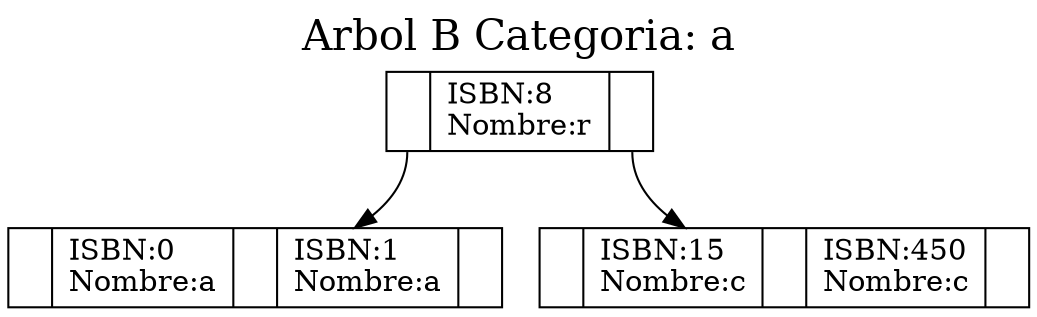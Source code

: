 digraph g { 
 graph[label="Arbol B Categoria: a", labelloc=t, fontsize=20, compound=true]; node [shape=record];
Nodo1124103769[label="<P0>| ISBN:8\lNombre:r|<P1>"];
Nodo1496245727[label="<P0>| ISBN:0\lNombre:a|<P1>| ISBN:1\lNombre:a|<P2>"];
Nodo1124103769:P0 -> Nodo1496245727;
Nodo141449481[label="<P0>| ISBN:15\lNombre:c|<P1>| ISBN:450\lNombre:c|<P2>"];
Nodo1124103769:P1 -> Nodo141449481;
}